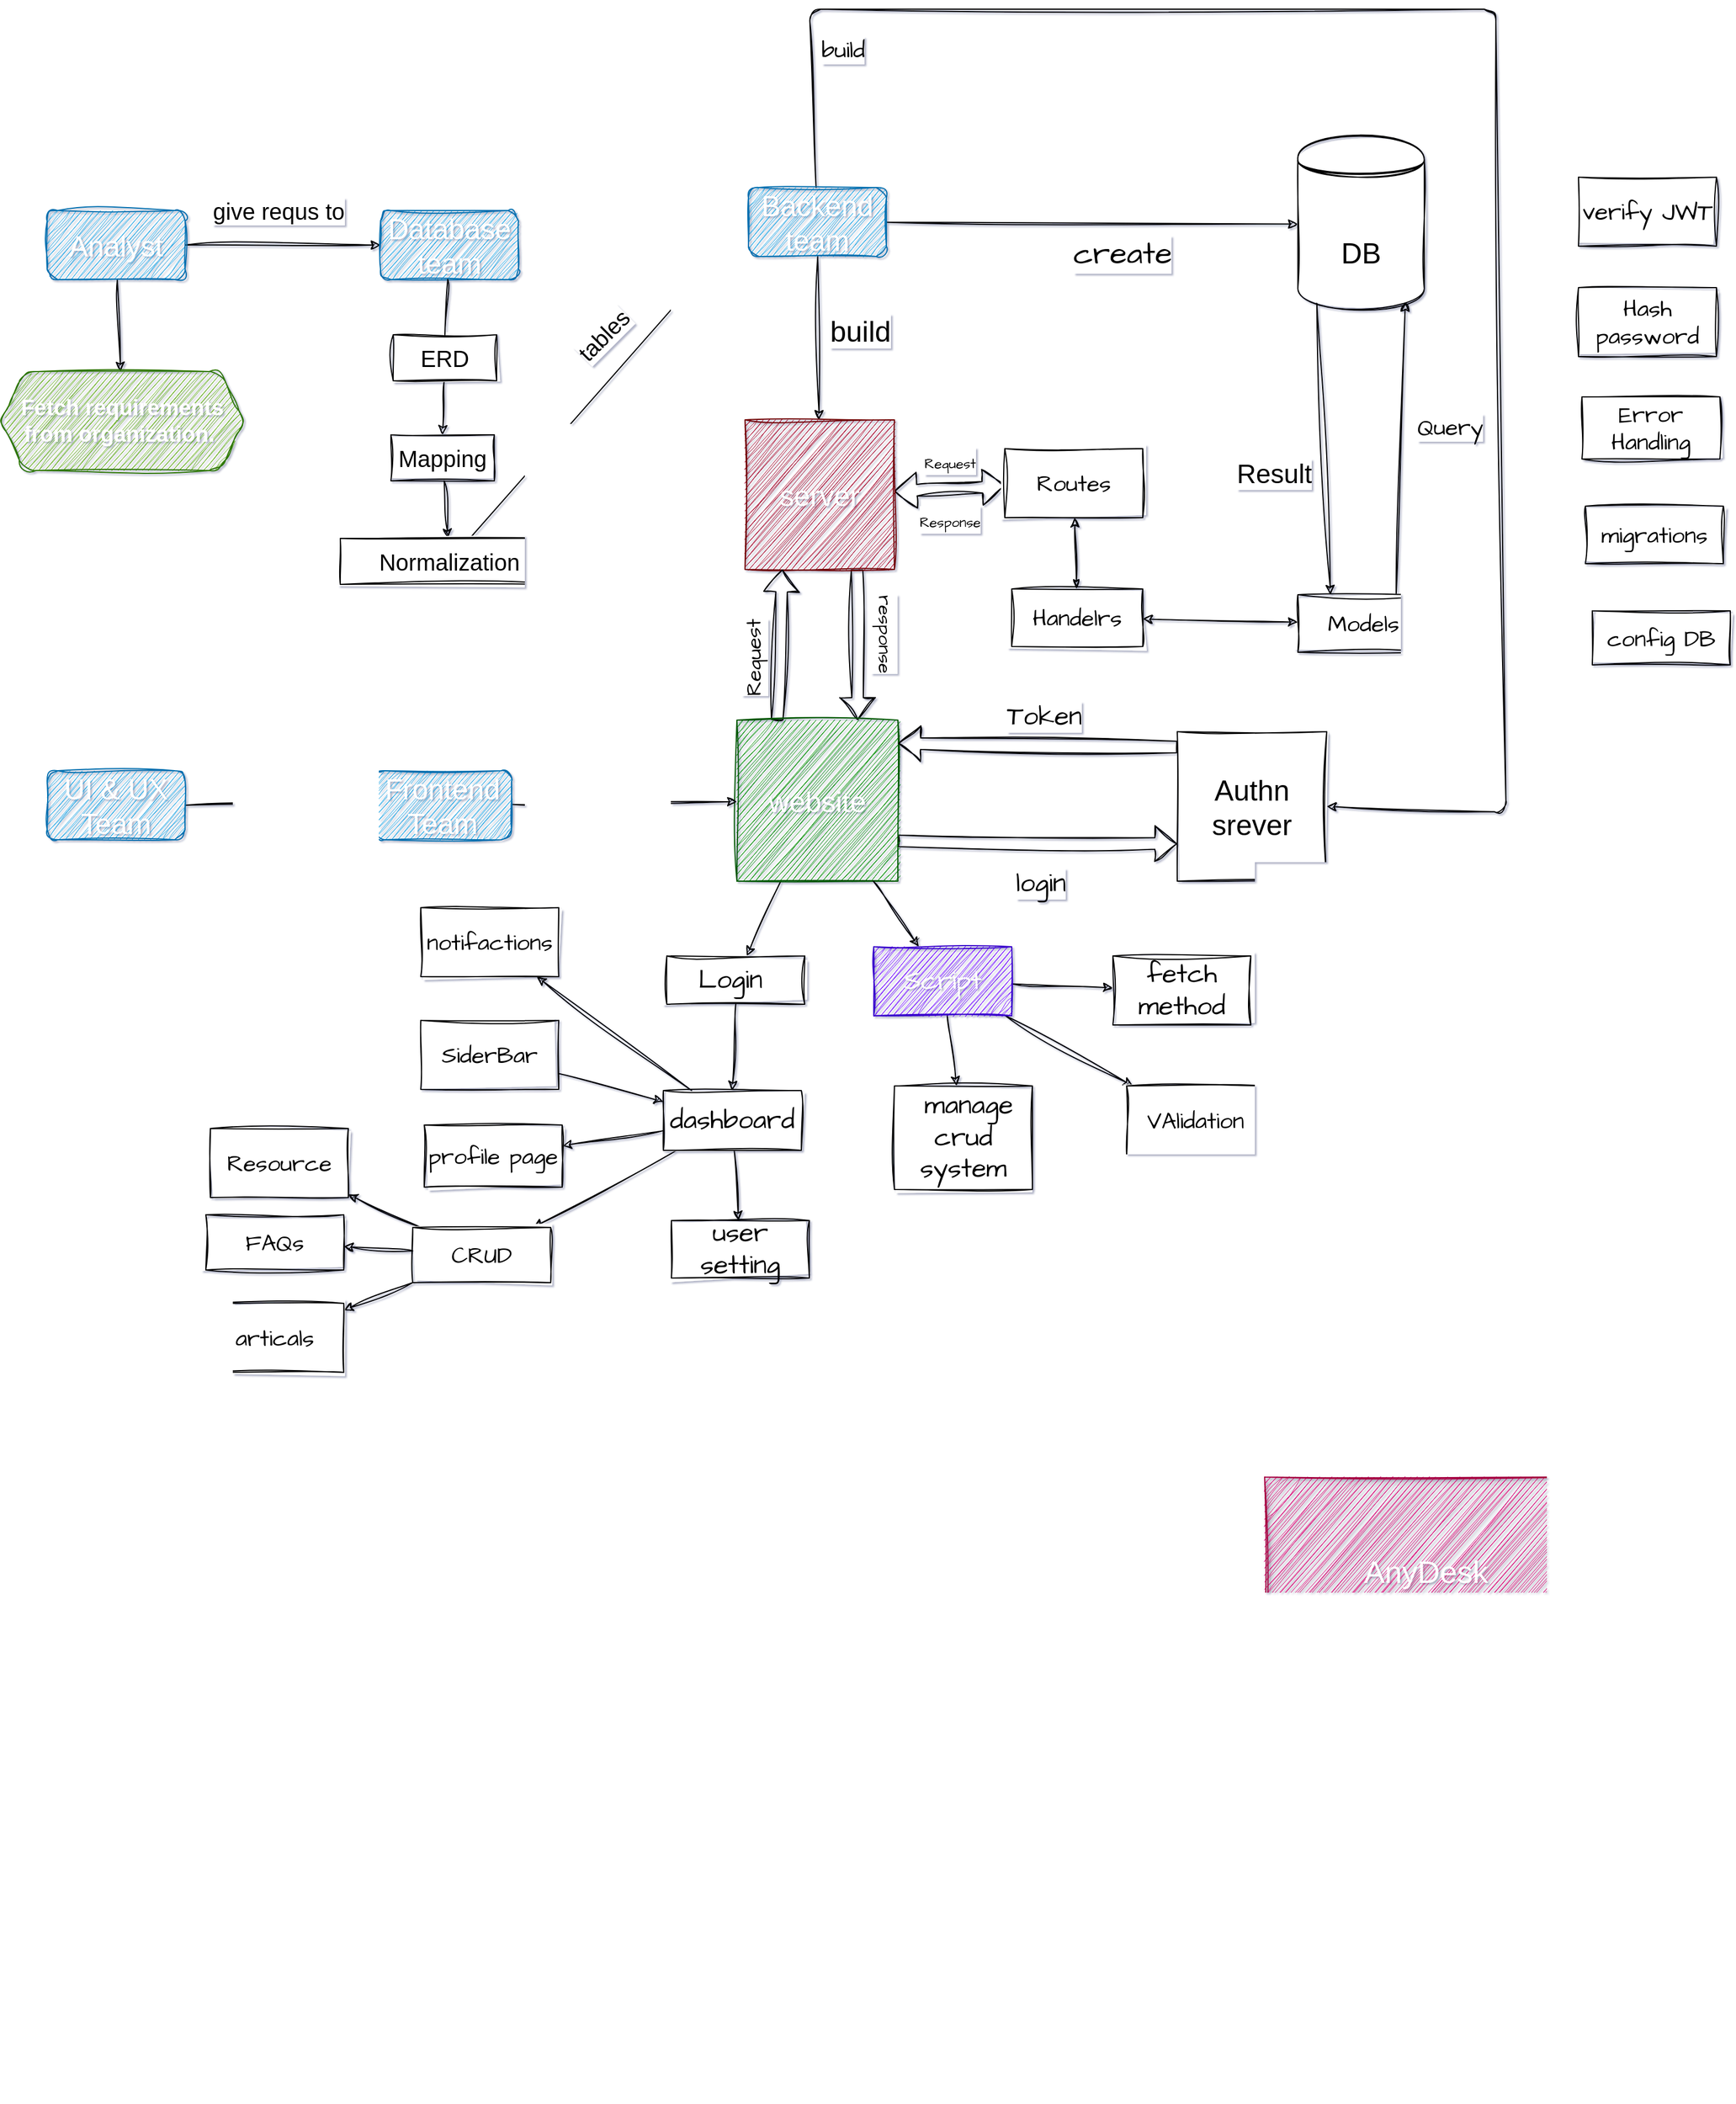 <mxfile>
    <diagram id="BxzUHKeynaXcAw2FkiJY" name="Page-1">
        <mxGraphModel dx="1155" dy="1012" grid="0" gridSize="10" guides="1" tooltips="1" connect="1" arrows="1" fold="1" page="0" pageScale="1" pageWidth="1100" pageHeight="850" background="none" math="0" shadow="1">
            <root>
                <mxCell id="0"/>
                <mxCell id="1" parent="0"/>
                <mxCell id="9" style="edgeStyle=none;html=1;entryX=0;entryY=0.5;entryDx=0;entryDy=0;fontSize=25;sketch=1;curveFitting=1;jiggle=2;" parent="1" source="2" target="3" edge="1">
                    <mxGeometry relative="1" as="geometry"/>
                </mxCell>
                <mxCell id="29" value="give requs to" style="edgeLabel;html=1;align=center;verticalAlign=middle;resizable=0;points=[];fontSize=20;sketch=1;curveFitting=1;jiggle=2;" parent="9" vertex="1" connectable="0">
                    <mxGeometry x="-0.251" y="-6" relative="1" as="geometry">
                        <mxPoint x="17" y="-36" as="offset"/>
                    </mxGeometry>
                </mxCell>
                <mxCell id="23" value="" style="edgeStyle=none;html=1;fontSize=25;sketch=1;curveFitting=1;jiggle=2;" parent="1" source="2" target="22" edge="1">
                    <mxGeometry relative="1" as="geometry"/>
                </mxCell>
                <mxCell id="2" value="&lt;font style=&quot;font-size: 25px;&quot;&gt;Analyst&lt;/font&gt;" style="rounded=1;whiteSpace=wrap;html=1;fillColor=#1ba1e2;fontColor=#ffffff;strokeColor=#006EAF;sketch=1;curveFitting=1;jiggle=2;" parent="1" vertex="1">
                    <mxGeometry x="90" y="180" width="120" height="60" as="geometry"/>
                </mxCell>
                <mxCell id="27" style="edgeStyle=none;html=1;fontSize=20;startArrow=none;sketch=1;curveFitting=1;jiggle=2;" parent="1" source="25" target="26" edge="1">
                    <mxGeometry relative="1" as="geometry"/>
                </mxCell>
                <mxCell id="3" value="&lt;span style=&quot;font-size: 25px;&quot;&gt;Database team&lt;/span&gt;" style="rounded=1;whiteSpace=wrap;html=1;fillColor=#1ba1e2;fontColor=#ffffff;strokeColor=#006EAF;sketch=1;curveFitting=1;jiggle=2;" parent="1" vertex="1">
                    <mxGeometry x="380" y="180" width="120" height="60" as="geometry"/>
                </mxCell>
                <mxCell id="10" style="edgeStyle=none;html=1;entryX=0.85;entryY=0.95;entryDx=0;entryDy=0;fontSize=25;exitX=0.75;exitY=0;exitDx=0;exitDy=0;entryPerimeter=0;sketch=1;curveFitting=1;jiggle=2;" parent="1" source="104" target="5" edge="1">
                    <mxGeometry relative="1" as="geometry">
                        <mxPoint x="1267.88" y="496" as="sourcePoint"/>
                    </mxGeometry>
                </mxCell>
                <mxCell id="36" value="Query" style="edgeLabel;html=1;align=center;verticalAlign=middle;resizable=0;points=[];fontSize=20;fontFamily=Architects Daughter;sketch=1;curveFitting=1;jiggle=2;" parent="10" vertex="1" connectable="0">
                    <mxGeometry x="0.385" y="3" relative="1" as="geometry">
                        <mxPoint x="44" y="30" as="offset"/>
                    </mxGeometry>
                </mxCell>
                <mxCell id="11" value="build" style="edgeStyle=none;html=1;fontSize=25;sketch=1;curveFitting=1;jiggle=2;" parent="1" source="4" target="6" edge="1">
                    <mxGeometry x="-0.094" y="36" relative="1" as="geometry">
                        <mxPoint as="offset"/>
                    </mxGeometry>
                </mxCell>
                <mxCell id="108" style="edgeStyle=none;hachureGap=4;html=1;entryX=1;entryY=0.5;entryDx=0;entryDy=0;fontFamily=Architects Daughter;fontSource=https%3A%2F%2Ffonts.googleapis.com%2Fcss%3Ffamily%3DArchitects%2BDaughter;fontSize=16;sketch=1;curveFitting=1;jiggle=2;" parent="1" source="4" target="81" edge="1">
                    <mxGeometry relative="1" as="geometry">
                        <Array as="points">
                            <mxPoint x="753" y="5"/>
                            <mxPoint x="1350" y="5"/>
                            <mxPoint x="1359" y="703"/>
                        </Array>
                    </mxGeometry>
                </mxCell>
                <mxCell id="109" value="build" style="edgeLabel;html=1;align=center;verticalAlign=middle;resizable=0;points=[];fontSize=20;fontFamily=Architects Daughter;sketch=1;curveFitting=1;jiggle=2;" parent="108" vertex="1" connectable="0">
                    <mxGeometry x="-0.365" y="-4" relative="1" as="geometry">
                        <mxPoint x="-326" y="31" as="offset"/>
                    </mxGeometry>
                </mxCell>
                <mxCell id="110" style="edgeStyle=none;hachureGap=4;html=1;fontFamily=Architects Daughter;fontSource=https%3A%2F%2Ffonts.googleapis.com%2Fcss%3Ffamily%3DArchitects%2BDaughter;fontSize=16;sketch=1;curveFitting=1;jiggle=2;" parent="1" source="4" target="5" edge="1">
                    <mxGeometry relative="1" as="geometry"/>
                </mxCell>
                <mxCell id="111" value="&lt;font style=&quot;font-size: 27px;&quot;&gt;create&lt;/font&gt;" style="edgeLabel;html=1;align=center;verticalAlign=middle;resizable=0;points=[];fontSize=20;fontFamily=Architects Daughter;sketch=1;curveFitting=1;jiggle=2;" parent="110" vertex="1" connectable="0">
                    <mxGeometry x="0.372" y="-3" relative="1" as="geometry">
                        <mxPoint x="-41" y="23" as="offset"/>
                    </mxGeometry>
                </mxCell>
                <mxCell id="4" value="&lt;font style=&quot;font-size: 25px;&quot;&gt;Backend team&lt;/font&gt;" style="rounded=1;whiteSpace=wrap;html=1;fillColor=#1ba1e2;fontColor=#ffffff;strokeColor=#006EAF;sketch=1;curveFitting=1;jiggle=2;" parent="1" vertex="1">
                    <mxGeometry x="700" y="160" width="120" height="60" as="geometry"/>
                </mxCell>
                <mxCell id="37" style="edgeStyle=none;hachureGap=4;html=1;fontFamily=Architects Daughter;fontSource=https%3A%2F%2Ffonts.googleapis.com%2Fcss%3Ffamily%3DArchitects%2BDaughter;fontSize=16;exitX=0.15;exitY=0.95;exitDx=0;exitDy=0;exitPerimeter=0;entryX=0.25;entryY=0;entryDx=0;entryDy=0;sketch=1;curveFitting=1;jiggle=2;" parent="1" source="5" target="104" edge="1">
                    <mxGeometry relative="1" as="geometry">
                        <mxPoint x="1259.88" y="425" as="targetPoint"/>
                    </mxGeometry>
                </mxCell>
                <mxCell id="100" value="&lt;pre&gt;&lt;br&gt;&lt;/pre&gt;" style="edgeLabel;html=1;align=center;verticalAlign=middle;resizable=0;points=[];fontSize=23;fontFamily=Architects Daughter;sketch=1;curveFitting=1;jiggle=2;" parent="37" vertex="1" connectable="0">
                    <mxGeometry x="0.27" y="4" relative="1" as="geometry">
                        <mxPoint x="8" y="-47" as="offset"/>
                    </mxGeometry>
                </mxCell>
                <mxCell id="101" value="Result" style="edgeLabel;html=1;align=center;verticalAlign=middle;resizable=0;points=[];fontSize=23;fontFamily=Helvetica;sketch=1;curveFitting=1;jiggle=2;" parent="37" vertex="1" connectable="0">
                    <mxGeometry x="0.283" y="-1" relative="1" as="geometry">
                        <mxPoint x="-44" y="-14" as="offset"/>
                    </mxGeometry>
                </mxCell>
                <mxCell id="5" value="DB" style="shape=datastore;whiteSpace=wrap;html=1;fontSize=25;sketch=1;curveFitting=1;jiggle=2;" parent="1" vertex="1">
                    <mxGeometry x="1177.88" y="117" width="110" height="150" as="geometry"/>
                </mxCell>
                <mxCell id="32" style="edgeStyle=none;html=1;fontSize=20;exitX=0.75;exitY=1;exitDx=0;exitDy=0;entryX=0.75;entryY=0;entryDx=0;entryDy=0;shape=flexArrow;sketch=1;curveFitting=1;jiggle=2;" parent="1" source="6" target="7" edge="1">
                    <mxGeometry relative="1" as="geometry"/>
                </mxCell>
                <mxCell id="63" value="&lt;font style=&quot;font-size: 16px;&quot;&gt;response&lt;/font&gt;" style="edgeLabel;html=1;align=center;verticalAlign=middle;resizable=0;points=[];fontSize=19;fontFamily=Architects Daughter;rotation=90;sketch=1;curveFitting=1;jiggle=2;" parent="32" vertex="1" connectable="0">
                    <mxGeometry x="-0.451" y="-1" relative="1" as="geometry">
                        <mxPoint x="25" y="20" as="offset"/>
                    </mxGeometry>
                </mxCell>
                <mxCell id="149" style="edgeStyle=none;hachureGap=4;html=1;fontFamily=Architects Daughter;fontSource=https%3A%2F%2Ffonts.googleapis.com%2Fcss%3Ffamily%3DArchitects%2BDaughter;fontSize=16;shape=flexArrow;startArrow=block;sketch=1;curveFitting=1;jiggle=2;" parent="1" source="6" target="148" edge="1">
                    <mxGeometry relative="1" as="geometry"/>
                </mxCell>
                <mxCell id="153" value="&lt;font style=&quot;font-size: 12px;&quot;&gt;Request&lt;/font&gt;" style="edgeLabel;html=1;align=center;verticalAlign=middle;resizable=0;points=[];fontSize=20;fontFamily=Architects Daughter;sketch=1;curveFitting=1;jiggle=2;" parent="149" vertex="1" connectable="0">
                    <mxGeometry x="0.258" y="2" relative="1" as="geometry">
                        <mxPoint x="-13" y="-23" as="offset"/>
                    </mxGeometry>
                </mxCell>
                <mxCell id="161" value="&lt;font style=&quot;font-size: 12px;&quot;&gt;Response&lt;/font&gt;" style="edgeLabel;html=1;align=center;verticalAlign=middle;resizable=0;points=[];fontSize=20;fontFamily=Architects Daughter;sketch=1;curveFitting=1;jiggle=2;" parent="149" vertex="1" connectable="0">
                    <mxGeometry x="0.258" y="2" relative="1" as="geometry">
                        <mxPoint x="-13" y="28" as="offset"/>
                    </mxGeometry>
                </mxCell>
                <mxCell id="6" value="server" style="whiteSpace=wrap;html=1;aspect=fixed;fontSize=25;fillColor=#a20025;fontColor=#ffffff;strokeColor=#6F0000;sketch=1;curveFitting=1;jiggle=2;" parent="1" vertex="1">
                    <mxGeometry x="697" y="362" width="130" height="130" as="geometry"/>
                </mxCell>
                <mxCell id="31" style="edgeStyle=none;html=1;entryX=0.25;entryY=1;entryDx=0;entryDy=0;fontSize=20;exitX=0.25;exitY=0;exitDx=0;exitDy=0;shape=flexArrow;sketch=1;curveFitting=1;jiggle=2;" parent="1" source="7" target="6" edge="1">
                    <mxGeometry relative="1" as="geometry"/>
                </mxCell>
                <mxCell id="62" value="&lt;font style=&quot;font-size: 18px;&quot;&gt;Request&lt;/font&gt;" style="edgeLabel;html=1;align=center;verticalAlign=middle;resizable=0;points=[];fontSize=19;fontFamily=Architects Daughter;rotation=-90;sketch=1;curveFitting=1;jiggle=2;" parent="31" vertex="1" connectable="0">
                    <mxGeometry x="0.297" y="-2" relative="1" as="geometry">
                        <mxPoint x="-25" y="31" as="offset"/>
                    </mxGeometry>
                </mxCell>
                <mxCell id="82" style="edgeStyle=none;hachureGap=4;html=1;entryX=0;entryY=0.75;entryDx=0;entryDy=0;fontFamily=Architects Daughter;fontSource=https%3A%2F%2Ffonts.googleapis.com%2Fcss%3Ffamily%3DArchitects%2BDaughter;fontSize=23;exitX=1;exitY=0.75;exitDx=0;exitDy=0;shape=flexArrow;sketch=1;curveFitting=1;jiggle=2;" parent="1" source="7" target="81" edge="1">
                    <mxGeometry relative="1" as="geometry"/>
                </mxCell>
                <mxCell id="84" value="login" style="edgeLabel;html=1;align=center;verticalAlign=middle;resizable=0;points=[];fontSize=23;fontFamily=Architects Daughter;sketch=1;curveFitting=1;jiggle=2;" parent="82" vertex="1" connectable="0">
                    <mxGeometry x="0.339" y="-2" relative="1" as="geometry">
                        <mxPoint x="-39" y="33" as="offset"/>
                    </mxGeometry>
                </mxCell>
                <mxCell id="122" style="edgeStyle=none;hachureGap=4;html=1;fontFamily=Architects Daughter;fontSource=https%3A%2F%2Ffonts.googleapis.com%2Fcss%3Ffamily%3DArchitects%2BDaughter;fontSize=16;sketch=1;curveFitting=1;jiggle=2;" parent="1" source="7" target="70" edge="1">
                    <mxGeometry relative="1" as="geometry"/>
                </mxCell>
                <mxCell id="7" value="website" style="whiteSpace=wrap;html=1;aspect=fixed;fontSize=25;fillColor=#008a00;fontColor=#ffffff;strokeColor=#005700;sketch=1;curveFitting=1;jiggle=2;" parent="1" vertex="1">
                    <mxGeometry x="690" y="623" width="140" height="140" as="geometry"/>
                </mxCell>
                <mxCell id="14" style="edgeStyle=none;html=1;fontSize=25;sketch=1;curveFitting=1;jiggle=2;" parent="1" source="15" target="16" edge="1">
                    <mxGeometry relative="1" as="geometry"/>
                </mxCell>
                <mxCell id="15" value="&lt;span style=&quot;font-size: 25px;&quot;&gt;UI &amp;amp; UX&lt;br&gt;Team&lt;br&gt;&lt;/span&gt;" style="rounded=1;whiteSpace=wrap;html=1;fillColor=#1ba1e2;fontColor=#ffffff;strokeColor=#006EAF;sketch=1;curveFitting=1;jiggle=2;" parent="1" vertex="1">
                    <mxGeometry x="90" y="667" width="120" height="60" as="geometry"/>
                </mxCell>
                <mxCell id="19" style="edgeStyle=none;html=1;fontSize=25;sketch=1;curveFitting=1;jiggle=2;" parent="1" source="16" target="7" edge="1">
                    <mxGeometry relative="1" as="geometry"/>
                </mxCell>
                <mxCell id="87" style="edgeStyle=none;hachureGap=4;html=1;fontFamily=Architects Daughter;fontSource=https%3A%2F%2Ffonts.googleapis.com%2Fcss%3Ffamily%3DArchitects%2BDaughter;fontSize=23;sketch=1;curveFitting=1;jiggle=2;" parent="1" source="7" target="88" edge="1">
                    <mxGeometry relative="1" as="geometry">
                        <mxPoint x="658.667" y="878.333" as="targetPoint"/>
                    </mxGeometry>
                </mxCell>
                <mxCell id="16" value="&lt;span style=&quot;font-size: 25px;&quot;&gt;Frontend Team&lt;/span&gt;" style="rounded=1;whiteSpace=wrap;html=1;fillColor=#1ba1e2;fontColor=#ffffff;strokeColor=#006EAF;sketch=1;curveFitting=1;jiggle=2;" parent="1" vertex="1">
                    <mxGeometry x="374" y="667" width="120" height="60" as="geometry"/>
                </mxCell>
                <mxCell id="22" value="&lt;p class=&quot;MsoNormal&quot;&gt;&lt;font style=&quot;font-size: 19px;&quot;&gt;&lt;b&gt;Fetch requirements from organization.&amp;nbsp;&lt;/b&gt;&lt;/font&gt;&lt;/p&gt;" style="shape=hexagon;perimeter=hexagonPerimeter2;whiteSpace=wrap;html=1;fixedSize=1;fillColor=#60a917;strokeColor=#2D7600;fontColor=#ffffff;rounded=1;sketch=1;curveFitting=1;jiggle=2;" parent="1" vertex="1">
                    <mxGeometry x="50" y="320" width="211" height="86" as="geometry"/>
                </mxCell>
                <mxCell id="64" style="edgeStyle=none;hachureGap=4;html=1;entryX=0.5;entryY=0;entryDx=0;entryDy=0;fontFamily=Architects Daughter;fontSource=https%3A%2F%2Ffonts.googleapis.com%2Fcss%3Ffamily%3DArchitects%2BDaughter;fontSize=13;sketch=1;curveFitting=1;jiggle=2;" parent="1" source="24" target="25" edge="1">
                    <mxGeometry relative="1" as="geometry"/>
                </mxCell>
                <mxCell id="24" value="ERD" style="rounded=0;whiteSpace=wrap;html=1;fontSize=20;sketch=1;curveFitting=1;jiggle=2;" parent="1" vertex="1">
                    <mxGeometry x="391" y="288" width="90" height="40" as="geometry"/>
                </mxCell>
                <mxCell id="33" style="edgeStyle=none;html=1;entryX=0;entryY=0.5;entryDx=0;entryDy=0;fontSize=20;sketch=1;curveFitting=1;jiggle=2;" parent="1" source="26" target="4" edge="1">
                    <mxGeometry relative="1" as="geometry"/>
                </mxCell>
                <mxCell id="34" value="tables" style="edgeLabel;html=1;align=center;verticalAlign=middle;resizable=0;points=[];fontSize=20;rotation=-45;sketch=1;curveFitting=1;jiggle=2;" parent="33" vertex="1" connectable="0">
                    <mxGeometry x="0.159" relative="1" as="geometry">
                        <mxPoint x="-25" y="-18" as="offset"/>
                    </mxGeometry>
                </mxCell>
                <mxCell id="26" value="Normalization" style="rounded=0;whiteSpace=wrap;html=1;fontSize=20;sketch=1;curveFitting=1;jiggle=2;" parent="1" vertex="1">
                    <mxGeometry x="345" y="465" width="190" height="40" as="geometry"/>
                </mxCell>
                <mxCell id="48" value="" style="edgeStyle=none;html=1;fontSize=20;endArrow=none;entryX=0.5;entryY=0;entryDx=0;entryDy=0;sketch=1;curveFitting=1;jiggle=2;" parent="1" source="3" target="24" edge="1">
                    <mxGeometry relative="1" as="geometry">
                        <mxPoint x="441.222" y="240" as="sourcePoint"/>
                        <mxPoint x="450.185" y="460" as="targetPoint"/>
                    </mxGeometry>
                </mxCell>
                <mxCell id="25" value="Mapping" style="rounded=0;whiteSpace=wrap;html=1;fontSize=20;sketch=1;curveFitting=1;jiggle=2;" parent="1" vertex="1">
                    <mxGeometry x="389" y="375" width="90" height="40" as="geometry"/>
                </mxCell>
                <mxCell id="72" style="edgeStyle=none;hachureGap=4;html=1;exitX=0.5;exitY=1;exitDx=0;exitDy=0;fontFamily=Architects Daughter;fontSource=https%3A%2F%2Ffonts.googleapis.com%2Fcss%3Ffamily%3DArchitects%2BDaughter;fontSize=23;entryX=0.5;entryY=0;entryDx=0;entryDy=0;sketch=1;curveFitting=1;jiggle=2;" parent="1" source="70" target="74" edge="1">
                    <mxGeometry relative="1" as="geometry">
                        <mxPoint x="686.767" y="918" as="targetPoint"/>
                    </mxGeometry>
                </mxCell>
                <mxCell id="70" value="&lt;font style=&quot;font-size: 23px;&quot;&gt;Login&amp;nbsp;&lt;/font&gt;" style="rounded=0;whiteSpace=wrap;html=1;hachureGap=4;fontFamily=Architects Daughter;fontSource=https%3A%2F%2Ffonts.googleapis.com%2Fcss%3Ffamily%3DArchitects%2BDaughter;fontSize=16;sketch=1;curveFitting=1;jiggle=2;" parent="1" vertex="1">
                    <mxGeometry x="629" y="828" width="120" height="42" as="geometry"/>
                </mxCell>
                <mxCell id="129" value="" style="edgeStyle=none;hachureGap=4;html=1;fontFamily=Architects Daughter;fontSource=https%3A%2F%2Ffonts.googleapis.com%2Fcss%3Ffamily%3DArchitects%2BDaughter;fontSize=16;sketch=1;curveFitting=1;jiggle=2;" parent="1" source="74" target="128" edge="1">
                    <mxGeometry relative="1" as="geometry"/>
                </mxCell>
                <mxCell id="130" style="edgeStyle=none;hachureGap=4;html=1;fontFamily=Architects Daughter;fontSource=https%3A%2F%2Ffonts.googleapis.com%2Fcss%3Ffamily%3DArchitects%2BDaughter;fontSize=16;sketch=1;curveFitting=1;jiggle=2;" parent="1" source="74" target="131" edge="1">
                    <mxGeometry relative="1" as="geometry">
                        <mxPoint x="538" y="1090" as="targetPoint"/>
                    </mxGeometry>
                </mxCell>
                <mxCell id="132" style="edgeStyle=none;hachureGap=4;html=1;fontFamily=Architects Daughter;fontSource=https%3A%2F%2Ffonts.googleapis.com%2Fcss%3Ffamily%3DArchitects%2BDaughter;fontSize=16;sketch=1;curveFitting=1;jiggle=2;" parent="1" source="74" target="133" edge="1">
                    <mxGeometry relative="1" as="geometry">
                        <mxPoint x="474" y="846" as="targetPoint"/>
                    </mxGeometry>
                </mxCell>
                <mxCell id="140" style="edgeStyle=none;hachureGap=4;html=1;fontFamily=Architects Daughter;fontSource=https%3A%2F%2Ffonts.googleapis.com%2Fcss%3Ffamily%3DArchitects%2BDaughter;fontSize=16;sketch=1;curveFitting=1;jiggle=2;" parent="1" source="74" target="141" edge="1">
                    <mxGeometry relative="1" as="geometry">
                        <mxPoint x="542" y="1088" as="targetPoint"/>
                    </mxGeometry>
                </mxCell>
                <mxCell id="74" value="dashboard" style="rounded=0;whiteSpace=wrap;html=1;hachureGap=4;fontFamily=Architects Daughter;fontSource=https%3A%2F%2Ffonts.googleapis.com%2Fcss%3Ffamily%3DArchitects%2BDaughter;fontSize=23;sketch=1;curveFitting=1;jiggle=2;" parent="1" vertex="1">
                    <mxGeometry x="626" y="945" width="120" height="52" as="geometry"/>
                </mxCell>
                <mxCell id="83" style="edgeStyle=none;hachureGap=4;html=1;entryX=1.002;entryY=0.145;entryDx=0;entryDy=0;fontFamily=Architects Daughter;fontSource=https%3A%2F%2Ffonts.googleapis.com%2Fcss%3Ffamily%3DArchitects%2BDaughter;fontSize=23;exitX=0;exitY=0.103;exitDx=0;exitDy=0;exitPerimeter=0;entryPerimeter=0;shape=flexArrow;sketch=1;curveFitting=1;jiggle=2;" parent="1" source="81" target="7" edge="1">
                    <mxGeometry relative="1" as="geometry"/>
                </mxCell>
                <mxCell id="85" value="Token" style="edgeLabel;html=1;align=center;verticalAlign=middle;resizable=0;points=[];fontSize=23;fontFamily=Architects Daughter;sketch=1;curveFitting=1;jiggle=2;" parent="83" vertex="1" connectable="0">
                    <mxGeometry x="-0.292" y="3" relative="1" as="geometry">
                        <mxPoint x="-30" y="-29" as="offset"/>
                    </mxGeometry>
                </mxCell>
                <mxCell id="81" value="Authn srever" style="whiteSpace=wrap;html=1;aspect=fixed;fontSize=25;sketch=1;curveFitting=1;jiggle=2;" parent="1" vertex="1">
                    <mxGeometry x="1073" y="633" width="130" height="130" as="geometry"/>
                </mxCell>
                <mxCell id="90" value="" style="edgeStyle=none;hachureGap=4;html=1;fontFamily=Architects Daughter;fontSource=https%3A%2F%2Ffonts.googleapis.com%2Fcss%3Ffamily%3DArchitects%2BDaughter;fontSize=23;sketch=1;curveFitting=1;jiggle=2;" parent="1" source="88" target="89" edge="1">
                    <mxGeometry relative="1" as="geometry"/>
                </mxCell>
                <mxCell id="92" value="" style="edgeStyle=none;hachureGap=4;html=1;fontFamily=Architects Daughter;fontSource=https%3A%2F%2Ffonts.googleapis.com%2Fcss%3Ffamily%3DArchitects%2BDaughter;fontSize=23;sketch=1;curveFitting=1;jiggle=2;" parent="1" source="88" target="91" edge="1">
                    <mxGeometry relative="1" as="geometry"/>
                </mxCell>
                <mxCell id="134" style="edgeStyle=none;hachureGap=4;html=1;fontFamily=Architects Daughter;fontSource=https%3A%2F%2Ffonts.googleapis.com%2Fcss%3Ffamily%3DArchitects%2BDaughter;fontSize=16;sketch=1;curveFitting=1;jiggle=2;" parent="1" source="88" target="135" edge="1">
                    <mxGeometry relative="1" as="geometry">
                        <mxPoint x="1058" y="974" as="targetPoint"/>
                    </mxGeometry>
                </mxCell>
                <mxCell id="88" value="Script" style="rounded=0;whiteSpace=wrap;html=1;hachureGap=4;fontFamily=Architects Daughter;fontSource=https%3A%2F%2Ffonts.googleapis.com%2Fcss%3Ffamily%3DArchitects%2BDaughter;fontSize=23;fillColor=#6a00ff;fontColor=#ffffff;strokeColor=#3700CC;sketch=1;curveFitting=1;jiggle=2;" parent="1" vertex="1">
                    <mxGeometry x="808.997" y="820.003" width="120" height="60" as="geometry"/>
                </mxCell>
                <mxCell id="89" value="fetch method" style="whiteSpace=wrap;html=1;fontSize=23;fontFamily=Architects Daughter;rounded=0;hachureGap=4;fontSource=https%3A%2F%2Ffonts.googleapis.com%2Fcss%3Ffamily%3DArchitects%2BDaughter;sketch=1;curveFitting=1;jiggle=2;" parent="1" vertex="1">
                    <mxGeometry x="1016.997" y="828.003" width="120" height="60" as="geometry"/>
                </mxCell>
                <mxCell id="91" value="&amp;nbsp;manage crud system" style="whiteSpace=wrap;html=1;fontSize=23;fontFamily=Architects Daughter;rounded=0;hachureGap=4;fontSource=https%3A%2F%2Ffonts.googleapis.com%2Fcss%3Ffamily%3DArchitects%2BDaughter;sketch=1;curveFitting=1;jiggle=2;" parent="1" vertex="1">
                    <mxGeometry x="827" y="941" width="120" height="90" as="geometry"/>
                </mxCell>
                <mxCell id="104" value="Models" style="rounded=0;whiteSpace=wrap;html=1;hachureGap=4;fontFamily=Architects Daughter;fontSource=https%3A%2F%2Ffonts.googleapis.com%2Fcss%3Ffamily%3DArchitects%2BDaughter;fontSize=20;sketch=1;curveFitting=1;jiggle=2;" parent="1" vertex="1">
                    <mxGeometry x="1177.88" y="514" width="114" height="50" as="geometry"/>
                </mxCell>
                <mxCell id="106" value="" style="edgeStyle=none;hachureGap=4;html=1;fontFamily=Architects Daughter;fontSource=https%3A%2F%2Ffonts.googleapis.com%2Fcss%3Ffamily%3DArchitects%2BDaughter;fontSize=16;startArrow=classic;startFill=1;sketch=1;curveFitting=1;jiggle=2;" parent="1" source="105" target="104" edge="1">
                    <mxGeometry relative="1" as="geometry"/>
                </mxCell>
                <mxCell id="107" value="" style="edgeStyle=none;hachureGap=4;html=1;fontFamily=Architects Daughter;fontSource=https%3A%2F%2Ffonts.googleapis.com%2Fcss%3Ffamily%3DArchitects%2BDaughter;fontSize=16;startArrow=classicThin;startFill=0;sketch=1;curveFitting=1;jiggle=2;" parent="1" source="105" target="148" edge="1">
                    <mxGeometry relative="1" as="geometry">
                        <mxPoint x="945" y="440" as="targetPoint"/>
                    </mxGeometry>
                </mxCell>
                <mxCell id="105" value="Handelrs" style="rounded=0;whiteSpace=wrap;html=1;hachureGap=4;fontFamily=Architects Daughter;fontSource=https%3A%2F%2Ffonts.googleapis.com%2Fcss%3Ffamily%3DArchitects%2BDaughter;fontSize=20;sketch=1;curveFitting=1;jiggle=2;" parent="1" vertex="1">
                    <mxGeometry x="929" y="509" width="114" height="50" as="geometry"/>
                </mxCell>
                <mxCell id="114" style="edgeStyle=none;hachureGap=4;html=1;fontFamily=Architects Daughter;fontSource=https%3A%2F%2Ffonts.googleapis.com%2Fcss%3Ffamily%3DArchitects%2BDaughter;fontSize=27;startArrow=classicThin;startFill=0;sketch=1;curveFitting=1;jiggle=2;" parent="1" source="112" target="113" edge="1">
                    <mxGeometry relative="1" as="geometry"/>
                </mxCell>
                <mxCell id="112" value="" style="verticalLabelPosition=bottom;html=1;verticalAlign=top;align=center;strokeColor=none;fillColor=#00BEF2;shape=mxgraph.azure.git_repository;hachureGap=4;fontFamily=Architects Daughter;fontSource=https%3A%2F%2Ffonts.googleapis.com%2Fcss%3Ffamily%3DArchitects%2BDaughter;fontSize=27;fillStyle=hachure;shadow=1;sketch=1;curveFitting=1;jiggle=2;" parent="1" vertex="1">
                    <mxGeometry x="681" y="1238" width="255" height="213" as="geometry"/>
                </mxCell>
                <mxCell id="113" value="" style="verticalLabelPosition=bottom;html=1;verticalAlign=top;align=center;strokeColor=none;fillColor=#00BEF2;shape=mxgraph.azure.github_code;pointerEvents=1;shadow=1;hachureGap=4;fillStyle=hachure;fontFamily=Architects Daughter;fontSource=https%3A%2F%2Ffonts.googleapis.com%2Fcss%3Ffamily%3DArchitects%2BDaughter;fontSize=27;sketch=1;curveFitting=1;jiggle=2;" parent="1" vertex="1">
                    <mxGeometry x="76" y="1241" width="200" height="195" as="geometry"/>
                </mxCell>
                <mxCell id="115" value="&lt;font face=&quot;Helvetica&quot;&gt;AnyDesk&lt;/font&gt;" style="rounded=0;whiteSpace=wrap;html=1;shadow=1;hachureGap=4;fillStyle=hachure;fontFamily=Architects Daughter;fontSource=https%3A%2F%2Ffonts.googleapis.com%2Fcss%3Ffamily%3DArchitects%2BDaughter;fontSize=27;fillColor=#d80073;fontColor=#ffffff;strokeColor=#A50040;sketch=1;curveFitting=1;jiggle=2;" parent="1" vertex="1">
                    <mxGeometry x="1149" y="1281" width="281" height="166" as="geometry"/>
                </mxCell>
                <mxCell id="116" value="" style="verticalLabelPosition=bottom;html=1;verticalAlign=top;align=center;strokeColor=none;fillColor=#00BEF2;shape=mxgraph.azure.visual_studio_online;shadow=1;hachureGap=4;fillStyle=hachure;fontFamily=Helvetica;fontSize=27;sketch=1;curveFitting=1;jiggle=2;" parent="1" vertex="1">
                    <mxGeometry x="1183" y="1680" width="137" height="99" as="geometry"/>
                </mxCell>
                <mxCell id="117" value="" style="outlineConnect=0;dashed=0;verticalLabelPosition=bottom;verticalAlign=top;align=center;html=1;shape=mxgraph.aws3.android;fillColor=#8CC64F;gradientColor=none;shadow=1;hachureGap=4;fillStyle=hachure;fontFamily=Helvetica;fontSize=27;sketch=1;curveFitting=1;jiggle=2;" parent="1" vertex="1">
                    <mxGeometry x="117" y="1572" width="165" height="169" as="geometry"/>
                </mxCell>
                <mxCell id="119" value="" style="outlineConnect=0;dashed=0;verticalLabelPosition=bottom;verticalAlign=top;align=center;html=1;shape=mxgraph.aws3.mysql_db_instance;fillColor=#2E73B8;gradientColor=none;hachureGap=4;fontFamily=Architects Daughter;fontSource=https%3A%2F%2Ffonts.googleapis.com%2Fcss%3Ffamily%3DArchitects%2BDaughter;fontSize=20;sketch=1;curveFitting=1;jiggle=2;" parent="1" vertex="1">
                    <mxGeometry x="700" y="1591" width="218" height="230" as="geometry"/>
                </mxCell>
                <mxCell id="127" style="edgeStyle=none;hachureGap=4;html=1;fontFamily=Architects Daughter;fontSource=https%3A%2F%2Ffonts.googleapis.com%2Fcss%3Ffamily%3DArchitects%2BDaughter;fontSize=16;sketch=1;curveFitting=1;jiggle=2;" parent="1" source="125" target="74" edge="1">
                    <mxGeometry relative="1" as="geometry"/>
                </mxCell>
                <mxCell id="125" value="SiderBar" style="rounded=0;whiteSpace=wrap;html=1;hachureGap=4;fontFamily=Architects Daughter;fontSource=https%3A%2F%2Ffonts.googleapis.com%2Fcss%3Ffamily%3DArchitects%2BDaughter;fontSize=20;sketch=1;curveFitting=1;jiggle=2;" parent="1" vertex="1">
                    <mxGeometry x="415" y="884" width="120" height="60" as="geometry"/>
                </mxCell>
                <mxCell id="128" value="user setting" style="whiteSpace=wrap;html=1;fontSize=23;fontFamily=Architects Daughter;rounded=0;hachureGap=4;fontSource=https%3A%2F%2Ffonts.googleapis.com%2Fcss%3Ffamily%3DArchitects%2BDaughter;sketch=1;curveFitting=1;jiggle=2;" parent="1" vertex="1">
                    <mxGeometry x="633" y="1058" width="120" height="50" as="geometry"/>
                </mxCell>
                <mxCell id="131" value="profile page" style="rounded=0;whiteSpace=wrap;html=1;hachureGap=4;fontFamily=Architects Daughter;fontSource=https%3A%2F%2Ffonts.googleapis.com%2Fcss%3Ffamily%3DArchitects%2BDaughter;fontSize=20;sketch=1;curveFitting=1;jiggle=2;" parent="1" vertex="1">
                    <mxGeometry x="418" y="975" width="120" height="54" as="geometry"/>
                </mxCell>
                <mxCell id="133" value="notifactions" style="rounded=0;whiteSpace=wrap;html=1;hachureGap=4;fontFamily=Architects Daughter;fontSource=https%3A%2F%2Ffonts.googleapis.com%2Fcss%3Ffamily%3DArchitects%2BDaughter;fontSize=20;sketch=1;curveFitting=1;jiggle=2;" parent="1" vertex="1">
                    <mxGeometry x="415" y="786" width="120" height="60" as="geometry"/>
                </mxCell>
                <mxCell id="135" value="VAlidation" style="rounded=0;whiteSpace=wrap;html=1;hachureGap=4;fontFamily=Architects Daughter;fontSource=https%3A%2F%2Ffonts.googleapis.com%2Fcss%3Ffamily%3DArchitects%2BDaughter;fontSize=20;sketch=1;curveFitting=1;jiggle=2;" parent="1" vertex="1">
                    <mxGeometry x="1029" y="941" width="120" height="60" as="geometry"/>
                </mxCell>
                <mxCell id="156" value="" style="edgeStyle=none;hachureGap=4;html=1;fontFamily=Architects Daughter;fontSource=https%3A%2F%2Ffonts.googleapis.com%2Fcss%3Ffamily%3DArchitects%2BDaughter;fontSize=21;sketch=1;curveFitting=1;jiggle=2;" parent="1" source="141" target="155" edge="1">
                    <mxGeometry relative="1" as="geometry"/>
                </mxCell>
                <mxCell id="158" value="" style="edgeStyle=none;hachureGap=4;html=1;fontFamily=Architects Daughter;fontSource=https%3A%2F%2Ffonts.googleapis.com%2Fcss%3Ffamily%3DArchitects%2BDaughter;fontSize=21;sketch=1;curveFitting=1;jiggle=2;" parent="1" source="141" target="157" edge="1">
                    <mxGeometry relative="1" as="geometry"/>
                </mxCell>
                <mxCell id="160" value="" style="edgeStyle=none;hachureGap=4;html=1;fontFamily=Architects Daughter;fontSource=https%3A%2F%2Ffonts.googleapis.com%2Fcss%3Ffamily%3DArchitects%2BDaughter;fontSize=21;sketch=1;curveFitting=1;jiggle=2;" parent="1" source="141" target="159" edge="1">
                    <mxGeometry relative="1" as="geometry"/>
                </mxCell>
                <mxCell id="141" value="CRUD" style="rounded=0;whiteSpace=wrap;html=1;hachureGap=4;fontFamily=Architects Daughter;fontSource=https%3A%2F%2Ffonts.googleapis.com%2Fcss%3Ffamily%3DArchitects%2BDaughter;fontSize=20;sketch=1;curveFitting=1;jiggle=2;" parent="1" vertex="1">
                    <mxGeometry x="408" y="1064" width="120" height="48" as="geometry"/>
                </mxCell>
                <mxCell id="143" value="Hash password" style="rounded=0;whiteSpace=wrap;html=1;hachureGap=4;fontFamily=Architects Daughter;fontSource=https%3A%2F%2Ffonts.googleapis.com%2Fcss%3Ffamily%3DArchitects%2BDaughter;fontSize=20;sketch=1;curveFitting=1;jiggle=2;" parent="1" vertex="1">
                    <mxGeometry x="1422" y="247" width="120" height="60" as="geometry"/>
                </mxCell>
                <mxCell id="145" value="config DB" style="rounded=0;whiteSpace=wrap;html=1;hachureGap=4;fontFamily=Architects Daughter;fontSource=https%3A%2F%2Ffonts.googleapis.com%2Fcss%3Ffamily%3DArchitects%2BDaughter;fontSize=20;sketch=1;curveFitting=1;jiggle=2;" parent="1" vertex="1">
                    <mxGeometry x="1434" y="528" width="120" height="47" as="geometry"/>
                </mxCell>
                <mxCell id="147" value="migrations" style="rounded=0;whiteSpace=wrap;html=1;hachureGap=4;fontFamily=Architects Daughter;fontSource=https%3A%2F%2Ffonts.googleapis.com%2Fcss%3Ffamily%3DArchitects%2BDaughter;fontSize=20;sketch=1;curveFitting=1;jiggle=2;" parent="1" vertex="1">
                    <mxGeometry x="1428" y="437" width="120" height="50" as="geometry"/>
                </mxCell>
                <mxCell id="148" value="Routes" style="rounded=0;whiteSpace=wrap;html=1;hachureGap=4;fontFamily=Architects Daughter;fontSource=https%3A%2F%2Ffonts.googleapis.com%2Fcss%3Ffamily%3DArchitects%2BDaughter;fontSize=20;sketch=1;curveFitting=1;jiggle=2;" parent="1" vertex="1">
                    <mxGeometry x="923" y="387" width="120" height="60" as="geometry"/>
                </mxCell>
                <mxCell id="151" value="Error Handling" style="rounded=0;whiteSpace=wrap;html=1;hachureGap=4;fontFamily=Architects Daughter;fontSource=https%3A%2F%2Ffonts.googleapis.com%2Fcss%3Ffamily%3DArchitects%2BDaughter;fontSize=20;sketch=1;curveFitting=1;jiggle=2;" parent="1" vertex="1">
                    <mxGeometry x="1425" y="342" width="120" height="54" as="geometry"/>
                </mxCell>
                <mxCell id="154" value="&lt;font style=&quot;font-size: 21px;&quot;&gt;verify JWT&lt;/font&gt;" style="rounded=0;whiteSpace=wrap;html=1;hachureGap=4;fontFamily=Architects Daughter;fontSource=https%3A%2F%2Ffonts.googleapis.com%2Fcss%3Ffamily%3DArchitects%2BDaughter;fontSize=12;sketch=1;curveFitting=1;jiggle=2;" parent="1" vertex="1">
                    <mxGeometry x="1422" y="151" width="120" height="60" as="geometry"/>
                </mxCell>
                <mxCell id="155" value="articals" style="whiteSpace=wrap;html=1;fontSize=20;fontFamily=Architects Daughter;rounded=0;hachureGap=4;fontSource=https%3A%2F%2Ffonts.googleapis.com%2Fcss%3Ffamily%3DArchitects%2BDaughter;sketch=1;curveFitting=1;jiggle=2;" parent="1" vertex="1">
                    <mxGeometry x="228" y="1130" width="120" height="60" as="geometry"/>
                </mxCell>
                <mxCell id="157" value="FAQs" style="rounded=0;whiteSpace=wrap;html=1;hachureGap=4;fontFamily=Architects Daughter;fontSource=https%3A%2F%2Ffonts.googleapis.com%2Fcss%3Ffamily%3DArchitects%2BDaughter;fontSize=20;sketch=1;curveFitting=1;jiggle=2;" parent="1" vertex="1">
                    <mxGeometry x="228" y="1053" width="120" height="48" as="geometry"/>
                </mxCell>
                <mxCell id="159" value="Resource" style="whiteSpace=wrap;html=1;fontSize=20;fontFamily=Architects Daughter;rounded=0;hachureGap=4;fontSource=https%3A%2F%2Ffonts.googleapis.com%2Fcss%3Ffamily%3DArchitects%2BDaughter;sketch=1;curveFitting=1;jiggle=2;" parent="1" vertex="1">
                    <mxGeometry x="232" y="978" width="120" height="60" as="geometry"/>
                </mxCell>
            </root>
        </mxGraphModel>
    </diagram>
</mxfile>